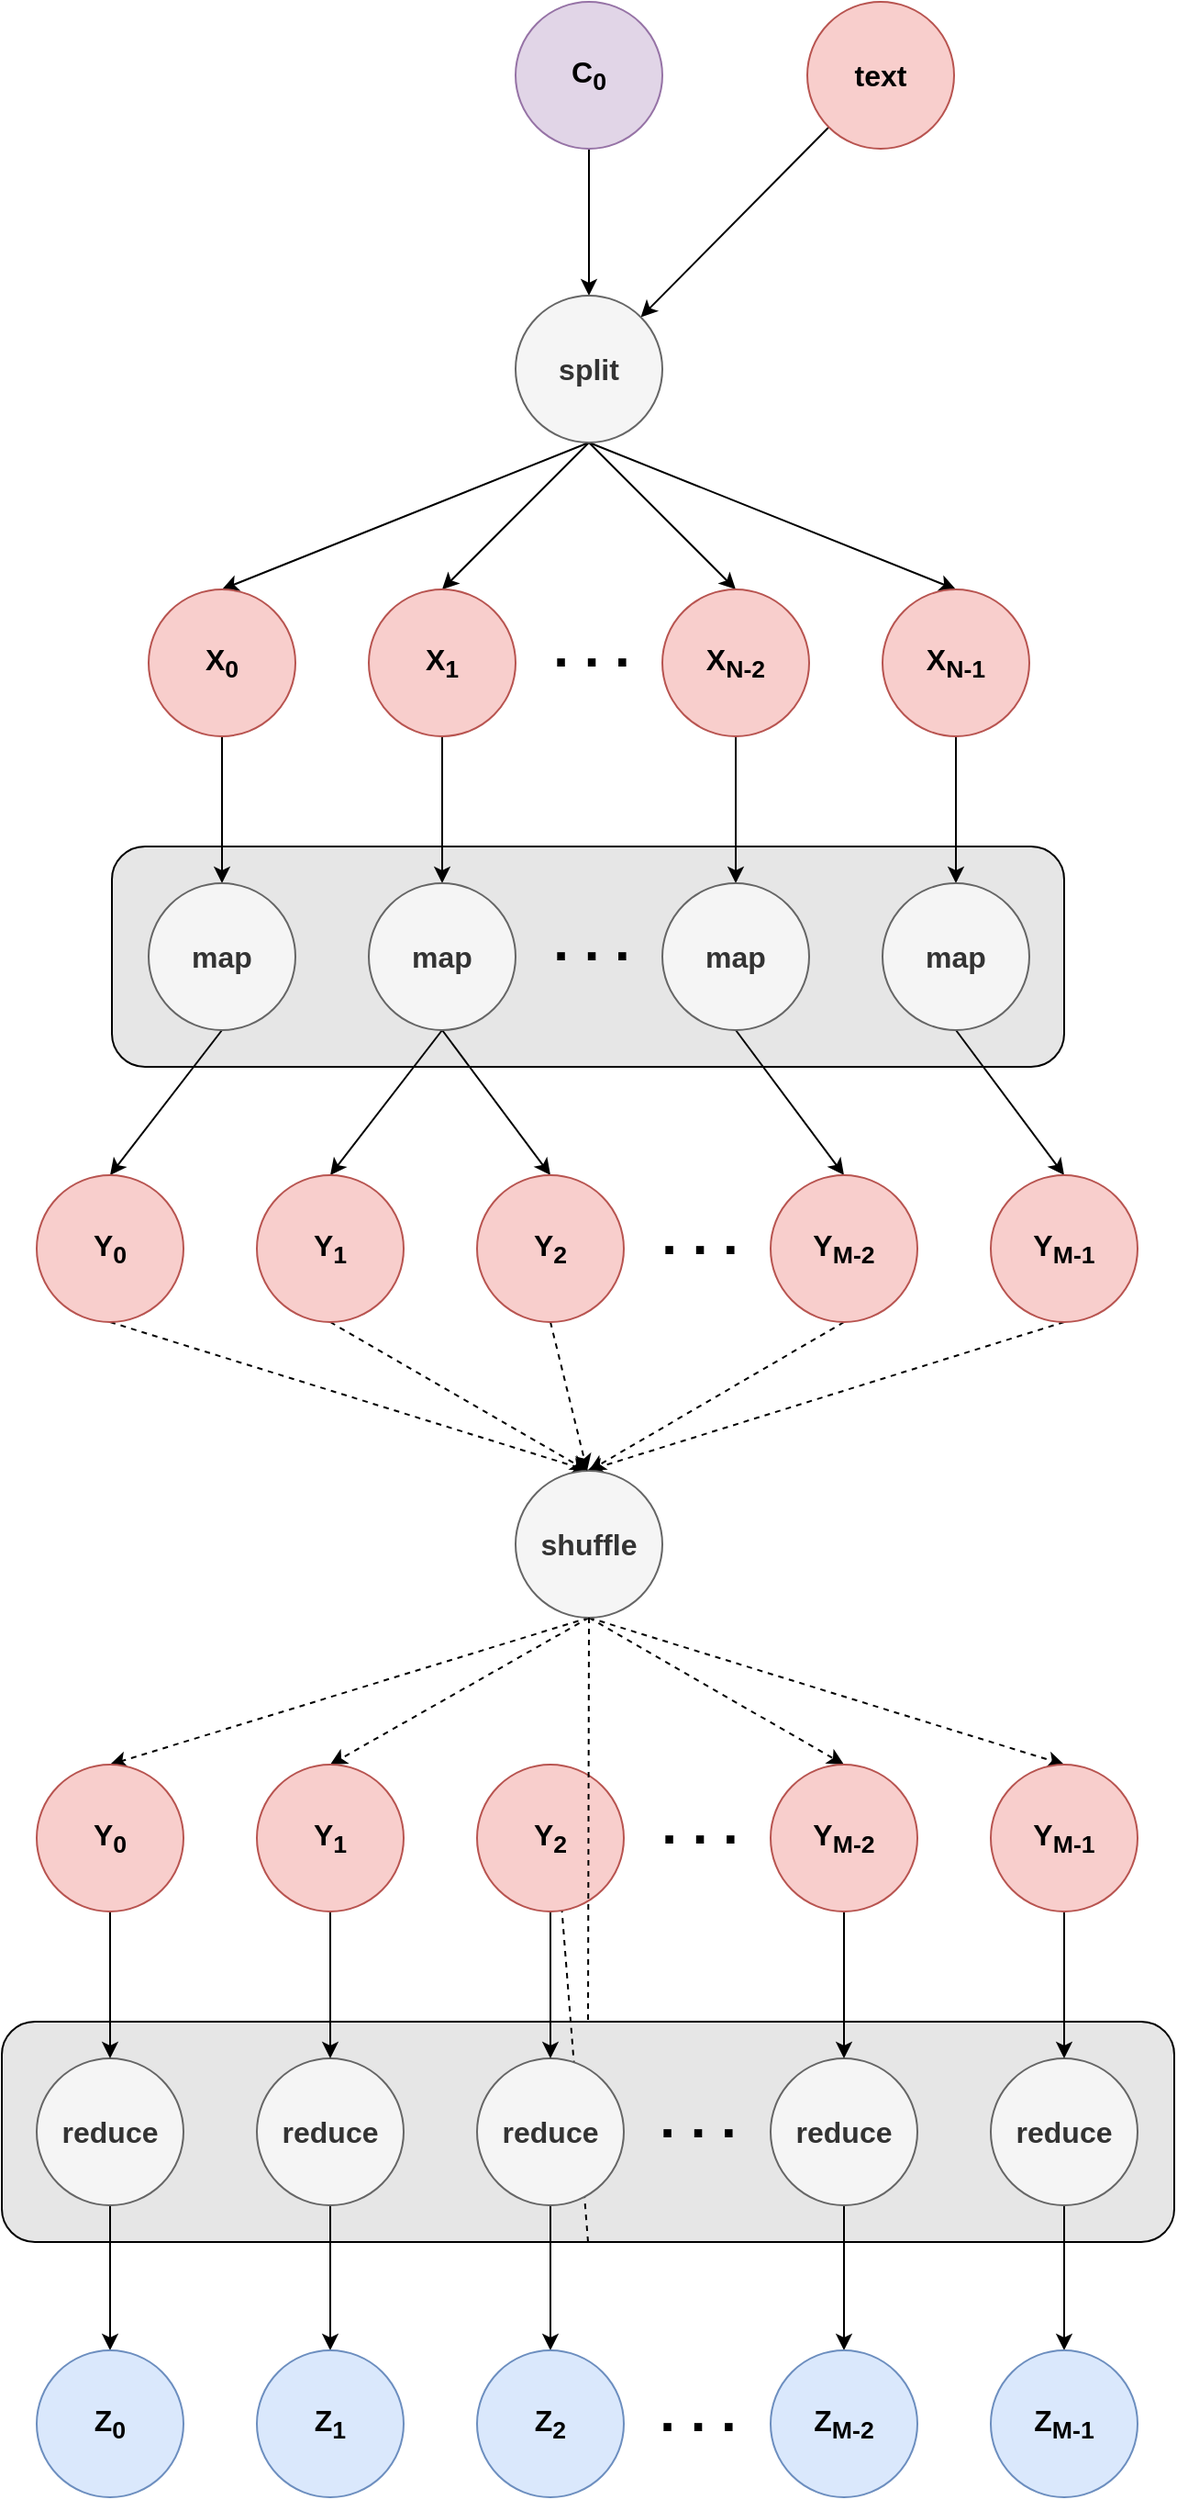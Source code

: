 <mxfile version="20.0.4" type="device"><diagram id="yiRDfCdH8cYX3cv1Tssn" name="Page-1"><mxGraphModel dx="946" dy="622" grid="1" gridSize="10" guides="1" tooltips="1" connect="1" arrows="1" fold="1" page="1" pageScale="1" pageWidth="827" pageHeight="1169" math="0" shadow="0"><root><mxCell id="0"/><mxCell id="1" parent="0"/><mxCell id="jYHlSn7W7HTtQ7rTvj7w-2" value="" style="rounded=1;whiteSpace=wrap;html=1;fillColor=#e6e6e6;" vertex="1" parent="1"><mxGeometry x="121" y="1100" width="639" height="120" as="geometry"/></mxCell><mxCell id="jYHlSn7W7HTtQ7rTvj7w-1" value="" style="rounded=1;whiteSpace=wrap;html=1;fillColor=#e6e6e6;" vertex="1" parent="1"><mxGeometry x="181" y="460" width="519" height="120" as="geometry"/></mxCell><mxCell id="igX2VO9X41G2oWF7STZk-5" style="rounded=0;orthogonalLoop=1;jettySize=auto;html=1;exitX=0;exitY=1;exitDx=0;exitDy=0;entryX=1;entryY=0;entryDx=0;entryDy=0;fontSize=16;" parent="1" source="igX2VO9X41G2oWF7STZk-1" target="igX2VO9X41G2oWF7STZk-3" edge="1"><mxGeometry relative="1" as="geometry"/></mxCell><mxCell id="igX2VO9X41G2oWF7STZk-1" value="&lt;font size=&quot;3&quot;&gt;&lt;b&gt;text&lt;/b&gt;&lt;/font&gt;" style="ellipse;whiteSpace=wrap;html=1;aspect=fixed;fillColor=#f8cecc;strokeColor=#b85450;" parent="1" vertex="1"><mxGeometry x="560" width="80" height="80" as="geometry"/></mxCell><mxCell id="igX2VO9X41G2oWF7STZk-93" value="" style="edgeStyle=none;rounded=0;orthogonalLoop=1;jettySize=auto;html=1;fontSize=30;" parent="1" source="igX2VO9X41G2oWF7STZk-2" target="igX2VO9X41G2oWF7STZk-3" edge="1"><mxGeometry relative="1" as="geometry"/></mxCell><mxCell id="igX2VO9X41G2oWF7STZk-2" value="&lt;font style=&quot;font-size: 16px;&quot;&gt;&lt;b&gt;C&lt;sub&gt;0&lt;/sub&gt;&lt;/b&gt;&lt;/font&gt;" style="ellipse;whiteSpace=wrap;html=1;aspect=fixed;fillColor=#e1d5e7;strokeColor=#9673a6;" parent="1" vertex="1"><mxGeometry x="401" width="80" height="80" as="geometry"/></mxCell><mxCell id="igX2VO9X41G2oWF7STZk-10" style="edgeStyle=none;rounded=0;orthogonalLoop=1;jettySize=auto;html=1;exitX=0.5;exitY=1;exitDx=0;exitDy=0;entryX=0.5;entryY=0;entryDx=0;entryDy=0;fontSize=16;" parent="1" source="igX2VO9X41G2oWF7STZk-3" target="igX2VO9X41G2oWF7STZk-6" edge="1"><mxGeometry relative="1" as="geometry"/></mxCell><mxCell id="igX2VO9X41G2oWF7STZk-11" style="edgeStyle=none;rounded=0;orthogonalLoop=1;jettySize=auto;html=1;exitX=0.5;exitY=1;exitDx=0;exitDy=0;entryX=0.5;entryY=0;entryDx=0;entryDy=0;fontSize=16;" parent="1" source="igX2VO9X41G2oWF7STZk-3" target="igX2VO9X41G2oWF7STZk-7" edge="1"><mxGeometry relative="1" as="geometry"/></mxCell><mxCell id="igX2VO9X41G2oWF7STZk-12" style="edgeStyle=none;rounded=0;orthogonalLoop=1;jettySize=auto;html=1;exitX=0.5;exitY=1;exitDx=0;exitDy=0;entryX=0.5;entryY=0;entryDx=0;entryDy=0;fontSize=16;" parent="1" source="igX2VO9X41G2oWF7STZk-3" target="igX2VO9X41G2oWF7STZk-8" edge="1"><mxGeometry relative="1" as="geometry"/></mxCell><mxCell id="igX2VO9X41G2oWF7STZk-13" style="edgeStyle=none;rounded=0;orthogonalLoop=1;jettySize=auto;html=1;exitX=0.5;exitY=1;exitDx=0;exitDy=0;entryX=0.5;entryY=0;entryDx=0;entryDy=0;fontSize=16;" parent="1" source="igX2VO9X41G2oWF7STZk-3" target="igX2VO9X41G2oWF7STZk-9" edge="1"><mxGeometry relative="1" as="geometry"/></mxCell><mxCell id="igX2VO9X41G2oWF7STZk-3" value="&lt;font size=&quot;3&quot;&gt;&lt;b&gt;split&lt;/b&gt;&lt;/font&gt;" style="ellipse;whiteSpace=wrap;html=1;aspect=fixed;fillColor=#f5f5f5;strokeColor=#666666;fontColor=#333333;" parent="1" vertex="1"><mxGeometry x="401" y="160" width="80" height="80" as="geometry"/></mxCell><mxCell id="igX2VO9X41G2oWF7STZk-15" style="edgeStyle=none;rounded=0;orthogonalLoop=1;jettySize=auto;html=1;exitX=0.5;exitY=1;exitDx=0;exitDy=0;entryX=0.5;entryY=0;entryDx=0;entryDy=0;fontSize=16;" parent="1" source="igX2VO9X41G2oWF7STZk-6" target="igX2VO9X41G2oWF7STZk-14" edge="1"><mxGeometry relative="1" as="geometry"/></mxCell><mxCell id="igX2VO9X41G2oWF7STZk-6" value="&lt;font size=&quot;3&quot;&gt;&lt;b&gt;X&lt;sub&gt;0&lt;/sub&gt;&lt;/b&gt;&lt;/font&gt;" style="ellipse;whiteSpace=wrap;html=1;aspect=fixed;fillColor=#f8cecc;strokeColor=#b85450;" parent="1" vertex="1"><mxGeometry x="201" y="320" width="80" height="80" as="geometry"/></mxCell><mxCell id="igX2VO9X41G2oWF7STZk-17" style="edgeStyle=none;rounded=0;orthogonalLoop=1;jettySize=auto;html=1;exitX=0.5;exitY=1;exitDx=0;exitDy=0;entryX=0.5;entryY=0;entryDx=0;entryDy=0;fontSize=16;" parent="1" source="igX2VO9X41G2oWF7STZk-7" target="igX2VO9X41G2oWF7STZk-16" edge="1"><mxGeometry relative="1" as="geometry"/></mxCell><mxCell id="igX2VO9X41G2oWF7STZk-7" value="&lt;font size=&quot;3&quot;&gt;&lt;b&gt;X&lt;sub&gt;1&lt;/sub&gt;&lt;/b&gt;&lt;/font&gt;" style="ellipse;whiteSpace=wrap;html=1;aspect=fixed;fillColor=#f8cecc;strokeColor=#b85450;" parent="1" vertex="1"><mxGeometry x="321" y="320" width="80" height="80" as="geometry"/></mxCell><mxCell id="igX2VO9X41G2oWF7STZk-20" style="edgeStyle=none;rounded=0;orthogonalLoop=1;jettySize=auto;html=1;exitX=0.5;exitY=1;exitDx=0;exitDy=0;entryX=0.5;entryY=0;entryDx=0;entryDy=0;fontSize=16;" parent="1" source="igX2VO9X41G2oWF7STZk-8" target="igX2VO9X41G2oWF7STZk-18" edge="1"><mxGeometry relative="1" as="geometry"/></mxCell><mxCell id="igX2VO9X41G2oWF7STZk-8" value="&lt;font size=&quot;3&quot;&gt;&lt;b&gt;X&lt;sub&gt;N-2&lt;/sub&gt;&lt;/b&gt;&lt;/font&gt;" style="ellipse;whiteSpace=wrap;html=1;aspect=fixed;fillColor=#f8cecc;strokeColor=#b85450;" parent="1" vertex="1"><mxGeometry x="481" y="320" width="80" height="80" as="geometry"/></mxCell><mxCell id="igX2VO9X41G2oWF7STZk-21" style="edgeStyle=none;rounded=0;orthogonalLoop=1;jettySize=auto;html=1;exitX=0.5;exitY=1;exitDx=0;exitDy=0;entryX=0.5;entryY=0;entryDx=0;entryDy=0;fontSize=16;" parent="1" source="igX2VO9X41G2oWF7STZk-9" target="igX2VO9X41G2oWF7STZk-19" edge="1"><mxGeometry relative="1" as="geometry"/></mxCell><mxCell id="igX2VO9X41G2oWF7STZk-9" value="&lt;font size=&quot;3&quot;&gt;&lt;b&gt;X&lt;sub&gt;N-1&lt;/sub&gt;&lt;/b&gt;&lt;/font&gt;" style="ellipse;whiteSpace=wrap;html=1;aspect=fixed;fillColor=#f8cecc;strokeColor=#b85450;" parent="1" vertex="1"><mxGeometry x="601" y="320" width="80" height="80" as="geometry"/></mxCell><mxCell id="igX2VO9X41G2oWF7STZk-23" style="edgeStyle=none;rounded=0;orthogonalLoop=1;jettySize=auto;html=1;exitX=0.5;exitY=1;exitDx=0;exitDy=0;entryX=0.5;entryY=0;entryDx=0;entryDy=0;fontSize=16;" parent="1" source="igX2VO9X41G2oWF7STZk-14" target="igX2VO9X41G2oWF7STZk-25" edge="1"><mxGeometry relative="1" as="geometry"><mxPoint x="241" y="639" as="targetPoint"/></mxGeometry></mxCell><mxCell id="igX2VO9X41G2oWF7STZk-14" value="&lt;font size=&quot;3&quot;&gt;&lt;b&gt;map&lt;/b&gt;&lt;/font&gt;" style="ellipse;whiteSpace=wrap;html=1;aspect=fixed;fillColor=#f5f5f5;strokeColor=#666666;fontColor=#333333;" parent="1" vertex="1"><mxGeometry x="201" y="480" width="80" height="80" as="geometry"/></mxCell><mxCell id="igX2VO9X41G2oWF7STZk-29" style="edgeStyle=none;rounded=0;orthogonalLoop=1;jettySize=auto;html=1;exitX=0.5;exitY=1;exitDx=0;exitDy=0;entryX=0.5;entryY=0;entryDx=0;entryDy=0;fontSize=16;" parent="1" source="igX2VO9X41G2oWF7STZk-16" target="igX2VO9X41G2oWF7STZk-26" edge="1"><mxGeometry relative="1" as="geometry"/></mxCell><mxCell id="igX2VO9X41G2oWF7STZk-66" style="edgeStyle=none;rounded=0;orthogonalLoop=1;jettySize=auto;html=1;exitX=0.5;exitY=1;exitDx=0;exitDy=0;entryX=0.5;entryY=0;entryDx=0;entryDy=0;fontSize=30;" parent="1" source="igX2VO9X41G2oWF7STZk-16" target="igX2VO9X41G2oWF7STZk-65" edge="1"><mxGeometry relative="1" as="geometry"/></mxCell><mxCell id="igX2VO9X41G2oWF7STZk-16" value="&lt;font size=&quot;3&quot;&gt;&lt;b&gt;map&lt;/b&gt;&lt;/font&gt;" style="ellipse;whiteSpace=wrap;html=1;aspect=fixed;fillColor=#f5f5f5;strokeColor=#666666;fontColor=#333333;" parent="1" vertex="1"><mxGeometry x="321" y="480" width="80" height="80" as="geometry"/></mxCell><mxCell id="igX2VO9X41G2oWF7STZk-30" style="edgeStyle=none;rounded=0;orthogonalLoop=1;jettySize=auto;html=1;exitX=0.5;exitY=1;exitDx=0;exitDy=0;entryX=0.5;entryY=0;entryDx=0;entryDy=0;fontSize=16;" parent="1" source="igX2VO9X41G2oWF7STZk-18" target="igX2VO9X41G2oWF7STZk-27" edge="1"><mxGeometry relative="1" as="geometry"/></mxCell><mxCell id="igX2VO9X41G2oWF7STZk-18" value="&lt;font size=&quot;3&quot;&gt;&lt;b&gt;map&lt;/b&gt;&lt;/font&gt;" style="ellipse;whiteSpace=wrap;html=1;aspect=fixed;fillColor=#f5f5f5;strokeColor=#666666;fontColor=#333333;" parent="1" vertex="1"><mxGeometry x="481" y="480" width="80" height="80" as="geometry"/></mxCell><mxCell id="igX2VO9X41G2oWF7STZk-31" style="edgeStyle=none;rounded=0;orthogonalLoop=1;jettySize=auto;html=1;exitX=0.5;exitY=1;exitDx=0;exitDy=0;entryX=0.5;entryY=0;entryDx=0;entryDy=0;fontSize=16;" parent="1" source="igX2VO9X41G2oWF7STZk-19" target="igX2VO9X41G2oWF7STZk-28" edge="1"><mxGeometry relative="1" as="geometry"/></mxCell><mxCell id="igX2VO9X41G2oWF7STZk-19" value="&lt;font size=&quot;3&quot;&gt;&lt;b&gt;map&lt;/b&gt;&lt;/font&gt;" style="ellipse;whiteSpace=wrap;html=1;aspect=fixed;fillColor=#f5f5f5;strokeColor=#666666;fontColor=#333333;" parent="1" vertex="1"><mxGeometry x="601" y="480" width="80" height="80" as="geometry"/></mxCell><mxCell id="7SE6wF4_iM5fViFOnNFY-7" style="edgeStyle=none;rounded=0;orthogonalLoop=1;jettySize=auto;html=1;exitX=0.5;exitY=1;exitDx=0;exitDy=0;entryX=0.5;entryY=0;entryDx=0;entryDy=0;dashed=1;" parent="1" source="igX2VO9X41G2oWF7STZk-25" target="igX2VO9X41G2oWF7STZk-48" edge="1"><mxGeometry relative="1" as="geometry"/></mxCell><mxCell id="igX2VO9X41G2oWF7STZk-25" value="&lt;font size=&quot;3&quot;&gt;&lt;b&gt;Y&lt;sub&gt;0&lt;/sub&gt;&lt;/b&gt;&lt;/font&gt;" style="ellipse;whiteSpace=wrap;html=1;aspect=fixed;fillColor=#f8cecc;strokeColor=#b85450;" parent="1" vertex="1"><mxGeometry x="140" y="639" width="80" height="80" as="geometry"/></mxCell><mxCell id="7SE6wF4_iM5fViFOnNFY-8" style="edgeStyle=none;rounded=0;orthogonalLoop=1;jettySize=auto;html=1;exitX=0.5;exitY=1;exitDx=0;exitDy=0;dashed=1;" parent="1" source="igX2VO9X41G2oWF7STZk-26" edge="1"><mxGeometry relative="1" as="geometry"><mxPoint x="440" y="800" as="targetPoint"/></mxGeometry></mxCell><mxCell id="igX2VO9X41G2oWF7STZk-26" value="&lt;font size=&quot;3&quot;&gt;&lt;b&gt;Y&lt;sub&gt;1&lt;/sub&gt;&lt;/b&gt;&lt;/font&gt;" style="ellipse;whiteSpace=wrap;html=1;aspect=fixed;fillColor=#f8cecc;strokeColor=#b85450;" parent="1" vertex="1"><mxGeometry x="260" y="639" width="80" height="80" as="geometry"/></mxCell><mxCell id="7SE6wF4_iM5fViFOnNFY-10" style="edgeStyle=none;rounded=0;orthogonalLoop=1;jettySize=auto;html=1;exitX=0.5;exitY=1;exitDx=0;exitDy=0;entryX=0.5;entryY=0;entryDx=0;entryDy=0;dashed=1;" parent="1" source="igX2VO9X41G2oWF7STZk-27" target="igX2VO9X41G2oWF7STZk-48" edge="1"><mxGeometry relative="1" as="geometry"/></mxCell><mxCell id="igX2VO9X41G2oWF7STZk-27" value="&lt;font size=&quot;3&quot;&gt;&lt;b&gt;Y&lt;sub&gt;M-2&lt;/sub&gt;&lt;/b&gt;&lt;/font&gt;" style="ellipse;whiteSpace=wrap;html=1;aspect=fixed;fillColor=#f8cecc;strokeColor=#b85450;" parent="1" vertex="1"><mxGeometry x="540" y="639" width="80" height="80" as="geometry"/></mxCell><mxCell id="7SE6wF4_iM5fViFOnNFY-11" style="edgeStyle=none;rounded=0;orthogonalLoop=1;jettySize=auto;html=1;exitX=0.5;exitY=1;exitDx=0;exitDy=0;dashed=1;" parent="1" source="igX2VO9X41G2oWF7STZk-28" edge="1"><mxGeometry relative="1" as="geometry"><mxPoint x="440" y="800" as="targetPoint"/></mxGeometry></mxCell><mxCell id="igX2VO9X41G2oWF7STZk-28" value="&lt;font size=&quot;3&quot;&gt;&lt;b&gt;Y&lt;sub&gt;M-1&lt;/sub&gt;&lt;/b&gt;&lt;/font&gt;" style="ellipse;whiteSpace=wrap;html=1;aspect=fixed;fillColor=#f8cecc;strokeColor=#b85450;" parent="1" vertex="1"><mxGeometry x="660" y="639" width="80" height="80" as="geometry"/></mxCell><mxCell id="igX2VO9X41G2oWF7STZk-32" style="edgeStyle=none;rounded=0;orthogonalLoop=1;jettySize=auto;html=1;exitX=0.5;exitY=1;exitDx=0;exitDy=0;entryX=0.5;entryY=0;entryDx=0;entryDy=0;fontSize=16;" parent="1" source="igX2VO9X41G2oWF7STZk-33" target="igX2VO9X41G2oWF7STZk-40" edge="1"><mxGeometry relative="1" as="geometry"><mxPoint x="180" y="1279" as="targetPoint"/></mxGeometry></mxCell><mxCell id="igX2VO9X41G2oWF7STZk-33" value="&lt;font size=&quot;3&quot;&gt;&lt;b&gt;reduce&lt;/b&gt;&lt;/font&gt;" style="ellipse;whiteSpace=wrap;html=1;aspect=fixed;fillColor=#f5f5f5;strokeColor=#666666;fontColor=#333333;" parent="1" vertex="1"><mxGeometry x="140" y="1120" width="80" height="80" as="geometry"/></mxCell><mxCell id="igX2VO9X41G2oWF7STZk-34" style="edgeStyle=none;rounded=0;orthogonalLoop=1;jettySize=auto;html=1;exitX=0.5;exitY=1;exitDx=0;exitDy=0;entryX=0.5;entryY=0;entryDx=0;entryDy=0;fontSize=16;" parent="1" source="igX2VO9X41G2oWF7STZk-35" target="igX2VO9X41G2oWF7STZk-41" edge="1"><mxGeometry relative="1" as="geometry"/></mxCell><mxCell id="igX2VO9X41G2oWF7STZk-35" value="&lt;font size=&quot;3&quot;&gt;&lt;b&gt;reduce&lt;/b&gt;&lt;/font&gt;" style="ellipse;whiteSpace=wrap;html=1;aspect=fixed;fillColor=#f5f5f5;strokeColor=#666666;fontColor=#333333;" parent="1" vertex="1"><mxGeometry x="260" y="1120" width="80" height="80" as="geometry"/></mxCell><mxCell id="igX2VO9X41G2oWF7STZk-36" style="edgeStyle=none;rounded=0;orthogonalLoop=1;jettySize=auto;html=1;exitX=0.5;exitY=1;exitDx=0;exitDy=0;entryX=0.5;entryY=0;entryDx=0;entryDy=0;fontSize=16;" parent="1" source="igX2VO9X41G2oWF7STZk-37" target="igX2VO9X41G2oWF7STZk-42" edge="1"><mxGeometry relative="1" as="geometry"/></mxCell><mxCell id="igX2VO9X41G2oWF7STZk-37" value="&lt;font size=&quot;3&quot;&gt;&lt;b&gt;reduce&lt;/b&gt;&lt;/font&gt;" style="ellipse;whiteSpace=wrap;html=1;aspect=fixed;fillColor=#f5f5f5;strokeColor=#666666;fontColor=#333333;" parent="1" vertex="1"><mxGeometry x="540" y="1120" width="80" height="80" as="geometry"/></mxCell><mxCell id="igX2VO9X41G2oWF7STZk-38" style="edgeStyle=none;rounded=0;orthogonalLoop=1;jettySize=auto;html=1;exitX=0.5;exitY=1;exitDx=0;exitDy=0;entryX=0.5;entryY=0;entryDx=0;entryDy=0;fontSize=16;" parent="1" source="igX2VO9X41G2oWF7STZk-39" target="igX2VO9X41G2oWF7STZk-43" edge="1"><mxGeometry relative="1" as="geometry"/></mxCell><mxCell id="igX2VO9X41G2oWF7STZk-39" value="&lt;font size=&quot;3&quot;&gt;&lt;b&gt;reduce&lt;/b&gt;&lt;/font&gt;" style="ellipse;whiteSpace=wrap;html=1;aspect=fixed;fillColor=#f5f5f5;strokeColor=#666666;fontColor=#333333;" parent="1" vertex="1"><mxGeometry x="660" y="1120" width="80" height="80" as="geometry"/></mxCell><mxCell id="igX2VO9X41G2oWF7STZk-40" value="&lt;font size=&quot;3&quot;&gt;&lt;b&gt;Z&lt;sub&gt;0&lt;/sub&gt;&lt;/b&gt;&lt;/font&gt;" style="ellipse;whiteSpace=wrap;html=1;aspect=fixed;fillColor=#dae8fc;strokeColor=#6c8ebf;" parent="1" vertex="1"><mxGeometry x="140" y="1279" width="80" height="80" as="geometry"/></mxCell><mxCell id="igX2VO9X41G2oWF7STZk-41" value="&lt;font size=&quot;3&quot;&gt;&lt;b&gt;Z&lt;sub&gt;1&lt;/sub&gt;&lt;/b&gt;&lt;/font&gt;" style="ellipse;whiteSpace=wrap;html=1;aspect=fixed;fillColor=#dae8fc;strokeColor=#6c8ebf;" parent="1" vertex="1"><mxGeometry x="260" y="1279" width="80" height="80" as="geometry"/></mxCell><mxCell id="igX2VO9X41G2oWF7STZk-42" value="&lt;font size=&quot;3&quot;&gt;&lt;b&gt;Z&lt;sub&gt;M-2&lt;/sub&gt;&lt;/b&gt;&lt;/font&gt;" style="ellipse;whiteSpace=wrap;html=1;aspect=fixed;fillColor=#dae8fc;strokeColor=#6c8ebf;" parent="1" vertex="1"><mxGeometry x="540" y="1279" width="80" height="80" as="geometry"/></mxCell><mxCell id="igX2VO9X41G2oWF7STZk-43" value="&lt;font size=&quot;3&quot;&gt;&lt;b&gt;Z&lt;sub&gt;M-1&lt;/sub&gt;&lt;/b&gt;&lt;/font&gt;" style="ellipse;whiteSpace=wrap;html=1;aspect=fixed;fillColor=#dae8fc;strokeColor=#6c8ebf;" parent="1" vertex="1"><mxGeometry x="660" y="1279" width="80" height="80" as="geometry"/></mxCell><mxCell id="7SE6wF4_iM5fViFOnNFY-12" style="edgeStyle=none;rounded=0;orthogonalLoop=1;jettySize=auto;html=1;exitX=0.5;exitY=1;exitDx=0;exitDy=0;entryX=0.5;entryY=0;entryDx=0;entryDy=0;dashed=1;" parent="1" source="igX2VO9X41G2oWF7STZk-48" target="7SE6wF4_iM5fViFOnNFY-1" edge="1"><mxGeometry relative="1" as="geometry"/></mxCell><mxCell id="7SE6wF4_iM5fViFOnNFY-13" style="edgeStyle=none;rounded=0;orthogonalLoop=1;jettySize=auto;html=1;exitX=0.5;exitY=1;exitDx=0;exitDy=0;entryX=0.5;entryY=0;entryDx=0;entryDy=0;dashed=1;" parent="1" source="igX2VO9X41G2oWF7STZk-48" target="7SE6wF4_iM5fViFOnNFY-2" edge="1"><mxGeometry relative="1" as="geometry"/></mxCell><mxCell id="7SE6wF4_iM5fViFOnNFY-14" style="edgeStyle=none;rounded=0;orthogonalLoop=1;jettySize=auto;html=1;exitX=0.5;exitY=1;exitDx=0;exitDy=0;entryX=0.5;entryY=0;entryDx=0;entryDy=0;dashed=1;startArrow=none;" parent="1" source="jYHlSn7W7HTtQ7rTvj7w-2" target="7SE6wF4_iM5fViFOnNFY-6" edge="1"><mxGeometry relative="1" as="geometry"/></mxCell><mxCell id="7SE6wF4_iM5fViFOnNFY-15" style="edgeStyle=none;rounded=0;orthogonalLoop=1;jettySize=auto;html=1;exitX=0.5;exitY=1;exitDx=0;exitDy=0;entryX=0.5;entryY=0;entryDx=0;entryDy=0;dashed=1;" parent="1" source="igX2VO9X41G2oWF7STZk-48" target="7SE6wF4_iM5fViFOnNFY-3" edge="1"><mxGeometry relative="1" as="geometry"/></mxCell><mxCell id="7SE6wF4_iM5fViFOnNFY-16" style="edgeStyle=none;rounded=0;orthogonalLoop=1;jettySize=auto;html=1;exitX=0.5;exitY=1;exitDx=0;exitDy=0;entryX=0.5;entryY=0;entryDx=0;entryDy=0;dashed=1;" parent="1" source="igX2VO9X41G2oWF7STZk-48" target="7SE6wF4_iM5fViFOnNFY-4" edge="1"><mxGeometry relative="1" as="geometry"/></mxCell><mxCell id="igX2VO9X41G2oWF7STZk-48" value="&lt;font size=&quot;3&quot;&gt;&lt;b&gt;shuffle&lt;/b&gt;&lt;/font&gt;" style="ellipse;whiteSpace=wrap;html=1;aspect=fixed;fillColor=#f5f5f5;strokeColor=#666666;fontColor=#333333;" parent="1" vertex="1"><mxGeometry x="401" y="800" width="80" height="80" as="geometry"/></mxCell><mxCell id="igX2VO9X41G2oWF7STZk-60" value="&lt;font style=&quot;font-size: 30px;&quot;&gt;&lt;b&gt;. . .&lt;/b&gt;&lt;/font&gt;" style="text;html=1;align=center;verticalAlign=middle;resizable=0;points=[];autosize=1;strokeColor=none;fillColor=none;fontSize=16;" parent="1" vertex="1"><mxGeometry x="407" y="326" width="70" height="50" as="geometry"/></mxCell><mxCell id="igX2VO9X41G2oWF7STZk-61" value="&lt;font style=&quot;font-size: 30px;&quot;&gt;&lt;b&gt;. . .&lt;/b&gt;&lt;/font&gt;" style="text;html=1;align=center;verticalAlign=middle;resizable=0;points=[];autosize=1;strokeColor=none;fillColor=none;fontSize=16;" parent="1" vertex="1"><mxGeometry x="407" y="486" width="70" height="50" as="geometry"/></mxCell><mxCell id="igX2VO9X41G2oWF7STZk-62" value="&lt;font style=&quot;font-size: 30px;&quot;&gt;&lt;b&gt;. . .&lt;/b&gt;&lt;/font&gt;" style="text;html=1;align=center;verticalAlign=middle;resizable=0;points=[];autosize=1;strokeColor=none;fillColor=none;fontSize=16;" parent="1" vertex="1"><mxGeometry x="466" y="646" width="70" height="50" as="geometry"/></mxCell><mxCell id="igX2VO9X41G2oWF7STZk-63" value="&lt;font style=&quot;font-size: 30px;&quot;&gt;&lt;b&gt;. . .&lt;/b&gt;&lt;/font&gt;" style="text;html=1;align=center;verticalAlign=middle;resizable=0;points=[];autosize=1;strokeColor=none;fillColor=none;fontSize=16;" parent="1" vertex="1"><mxGeometry x="465" y="1127" width="70" height="50" as="geometry"/></mxCell><mxCell id="igX2VO9X41G2oWF7STZk-64" value="&lt;font style=&quot;font-size: 30px;&quot;&gt;&lt;b&gt;. . .&lt;/b&gt;&lt;/font&gt;" style="text;html=1;align=center;verticalAlign=middle;resizable=0;points=[];autosize=1;strokeColor=none;fillColor=none;fontSize=16;" parent="1" vertex="1"><mxGeometry x="465" y="1287" width="70" height="50" as="geometry"/></mxCell><mxCell id="7SE6wF4_iM5fViFOnNFY-9" style="edgeStyle=none;rounded=0;orthogonalLoop=1;jettySize=auto;html=1;exitX=0.5;exitY=1;exitDx=0;exitDy=0;dashed=1;" parent="1" source="igX2VO9X41G2oWF7STZk-65" edge="1"><mxGeometry relative="1" as="geometry"><mxPoint x="440" y="800" as="targetPoint"/></mxGeometry></mxCell><mxCell id="igX2VO9X41G2oWF7STZk-65" value="&lt;font size=&quot;3&quot;&gt;&lt;b&gt;Y&lt;sub&gt;2&lt;/sub&gt;&lt;/b&gt;&lt;/font&gt;" style="ellipse;whiteSpace=wrap;html=1;aspect=fixed;fillColor=#f8cecc;strokeColor=#b85450;" parent="1" vertex="1"><mxGeometry x="380" y="639" width="80" height="80" as="geometry"/></mxCell><mxCell id="igX2VO9X41G2oWF7STZk-68" style="edgeStyle=none;rounded=0;orthogonalLoop=1;jettySize=auto;html=1;exitX=0.5;exitY=1;exitDx=0;exitDy=0;entryX=0.5;entryY=0;entryDx=0;entryDy=0;fontSize=16;" parent="1" source="igX2VO9X41G2oWF7STZk-69" target="igX2VO9X41G2oWF7STZk-70" edge="1"><mxGeometry relative="1" as="geometry"/></mxCell><mxCell id="igX2VO9X41G2oWF7STZk-69" value="&lt;font size=&quot;3&quot;&gt;&lt;b&gt;reduce&lt;/b&gt;&lt;/font&gt;" style="ellipse;whiteSpace=wrap;html=1;aspect=fixed;fillColor=#f5f5f5;strokeColor=#666666;fontColor=#333333;" parent="1" vertex="1"><mxGeometry x="380" y="1120" width="80" height="80" as="geometry"/></mxCell><mxCell id="igX2VO9X41G2oWF7STZk-70" value="&lt;font size=&quot;3&quot;&gt;&lt;b&gt;Z&lt;sub&gt;2&lt;/sub&gt;&lt;/b&gt;&lt;/font&gt;" style="ellipse;whiteSpace=wrap;html=1;aspect=fixed;fillColor=#dae8fc;strokeColor=#6c8ebf;" parent="1" vertex="1"><mxGeometry x="380" y="1279" width="80" height="80" as="geometry"/></mxCell><mxCell id="7SE6wF4_iM5fViFOnNFY-17" style="edgeStyle=none;rounded=0;orthogonalLoop=1;jettySize=auto;html=1;exitX=0.5;exitY=1;exitDx=0;exitDy=0;entryX=0.5;entryY=0;entryDx=0;entryDy=0;" parent="1" source="7SE6wF4_iM5fViFOnNFY-1" target="igX2VO9X41G2oWF7STZk-33" edge="1"><mxGeometry relative="1" as="geometry"/></mxCell><mxCell id="7SE6wF4_iM5fViFOnNFY-1" value="&lt;font size=&quot;3&quot;&gt;&lt;b&gt;Y&lt;sub&gt;0&lt;/sub&gt;&lt;/b&gt;&lt;/font&gt;" style="ellipse;whiteSpace=wrap;html=1;aspect=fixed;fillColor=#f8cecc;strokeColor=#b85450;" parent="1" vertex="1"><mxGeometry x="140" y="960" width="80" height="80" as="geometry"/></mxCell><mxCell id="7SE6wF4_iM5fViFOnNFY-18" style="edgeStyle=none;rounded=0;orthogonalLoop=1;jettySize=auto;html=1;exitX=0.5;exitY=1;exitDx=0;exitDy=0;entryX=0.5;entryY=0;entryDx=0;entryDy=0;" parent="1" source="7SE6wF4_iM5fViFOnNFY-2" target="igX2VO9X41G2oWF7STZk-35" edge="1"><mxGeometry relative="1" as="geometry"/></mxCell><mxCell id="7SE6wF4_iM5fViFOnNFY-2" value="&lt;font size=&quot;3&quot;&gt;&lt;b&gt;Y&lt;sub&gt;1&lt;/sub&gt;&lt;/b&gt;&lt;/font&gt;" style="ellipse;whiteSpace=wrap;html=1;aspect=fixed;fillColor=#f8cecc;strokeColor=#b85450;" parent="1" vertex="1"><mxGeometry x="260" y="960" width="80" height="80" as="geometry"/></mxCell><mxCell id="7SE6wF4_iM5fViFOnNFY-20" style="edgeStyle=none;rounded=0;orthogonalLoop=1;jettySize=auto;html=1;exitX=0.5;exitY=1;exitDx=0;exitDy=0;entryX=0.5;entryY=0;entryDx=0;entryDy=0;" parent="1" source="7SE6wF4_iM5fViFOnNFY-3" target="igX2VO9X41G2oWF7STZk-37" edge="1"><mxGeometry relative="1" as="geometry"/></mxCell><mxCell id="7SE6wF4_iM5fViFOnNFY-3" value="&lt;font size=&quot;3&quot;&gt;&lt;b&gt;Y&lt;sub&gt;M-2&lt;/sub&gt;&lt;/b&gt;&lt;/font&gt;" style="ellipse;whiteSpace=wrap;html=1;aspect=fixed;fillColor=#f8cecc;strokeColor=#b85450;" parent="1" vertex="1"><mxGeometry x="540" y="960" width="80" height="80" as="geometry"/></mxCell><mxCell id="7SE6wF4_iM5fViFOnNFY-21" style="edgeStyle=none;rounded=0;orthogonalLoop=1;jettySize=auto;html=1;exitX=0.5;exitY=1;exitDx=0;exitDy=0;entryX=0.5;entryY=0;entryDx=0;entryDy=0;" parent="1" source="7SE6wF4_iM5fViFOnNFY-4" target="igX2VO9X41G2oWF7STZk-39" edge="1"><mxGeometry relative="1" as="geometry"/></mxCell><mxCell id="7SE6wF4_iM5fViFOnNFY-4" value="&lt;font size=&quot;3&quot;&gt;&lt;b&gt;Y&lt;sub&gt;M-1&lt;/sub&gt;&lt;/b&gt;&lt;/font&gt;" style="ellipse;whiteSpace=wrap;html=1;aspect=fixed;fillColor=#f8cecc;strokeColor=#b85450;" parent="1" vertex="1"><mxGeometry x="660" y="960" width="80" height="80" as="geometry"/></mxCell><mxCell id="7SE6wF4_iM5fViFOnNFY-5" value="&lt;font style=&quot;font-size: 30px;&quot;&gt;&lt;b&gt;. . .&lt;/b&gt;&lt;/font&gt;" style="text;html=1;align=center;verticalAlign=middle;resizable=0;points=[];autosize=1;strokeColor=none;fillColor=none;fontSize=16;" parent="1" vertex="1"><mxGeometry x="466" y="967" width="70" height="50" as="geometry"/></mxCell><mxCell id="7SE6wF4_iM5fViFOnNFY-19" style="edgeStyle=none;rounded=0;orthogonalLoop=1;jettySize=auto;html=1;exitX=0.5;exitY=1;exitDx=0;exitDy=0;entryX=0.5;entryY=0;entryDx=0;entryDy=0;" parent="1" source="7SE6wF4_iM5fViFOnNFY-6" target="igX2VO9X41G2oWF7STZk-69" edge="1"><mxGeometry relative="1" as="geometry"/></mxCell><mxCell id="7SE6wF4_iM5fViFOnNFY-6" value="&lt;font size=&quot;3&quot;&gt;&lt;b&gt;Y&lt;sub&gt;2&lt;/sub&gt;&lt;/b&gt;&lt;/font&gt;" style="ellipse;whiteSpace=wrap;html=1;aspect=fixed;fillColor=#f8cecc;strokeColor=#b85450;" parent="1" vertex="1"><mxGeometry x="380" y="960" width="80" height="80" as="geometry"/></mxCell><mxCell id="jYHlSn7W7HTtQ7rTvj7w-3" value="" style="edgeStyle=none;rounded=0;orthogonalLoop=1;jettySize=auto;html=1;exitX=0.5;exitY=1;exitDx=0;exitDy=0;entryX=0.5;entryY=0;entryDx=0;entryDy=0;dashed=1;endArrow=none;" edge="1" parent="1" source="igX2VO9X41G2oWF7STZk-48" target="jYHlSn7W7HTtQ7rTvj7w-2"><mxGeometry relative="1" as="geometry"><mxPoint x="441" y="880" as="sourcePoint"/><mxPoint x="420" y="960" as="targetPoint"/></mxGeometry></mxCell></root></mxGraphModel></diagram></mxfile>